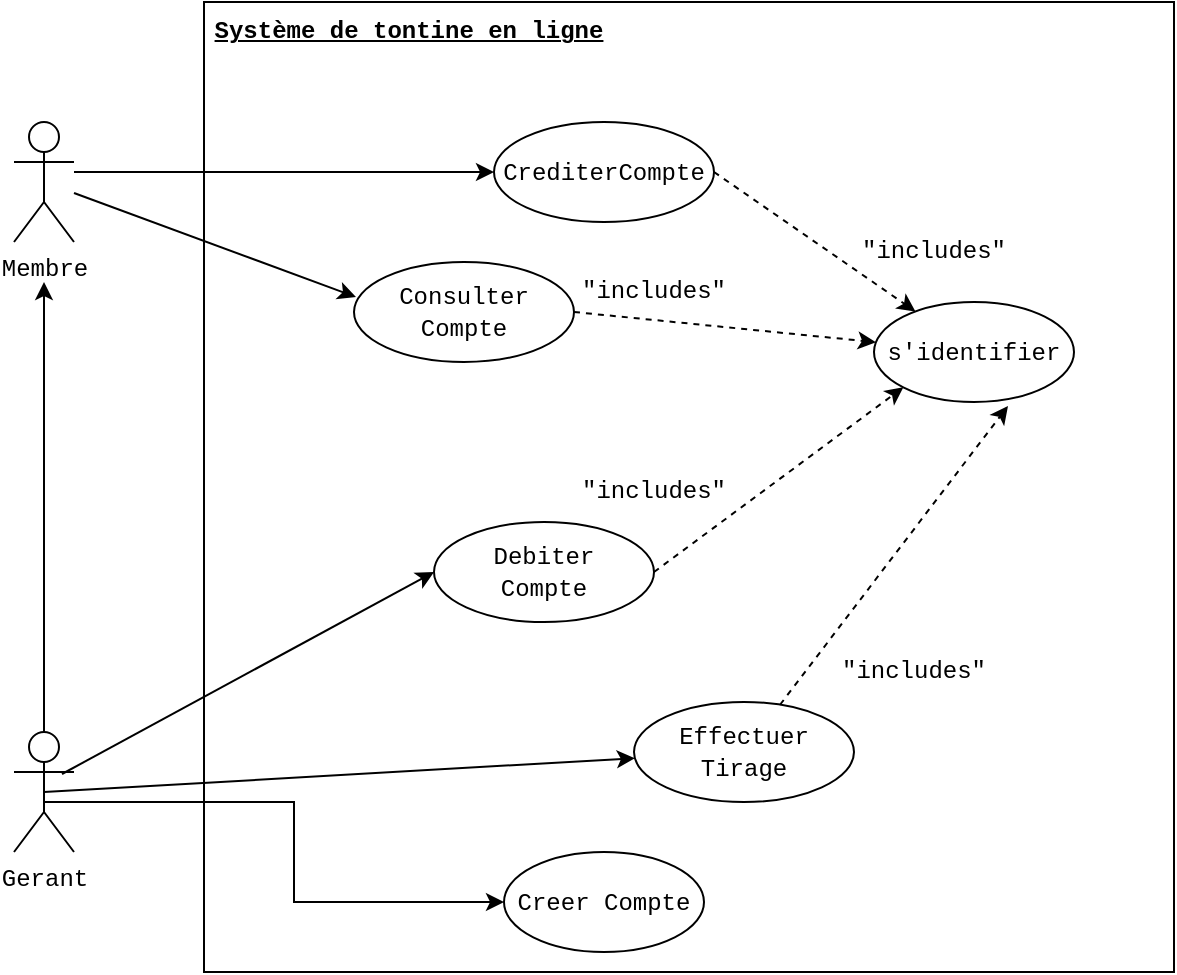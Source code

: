 <mxfile version="20.2.8" type="github">
  <diagram id="31mF7sV5bNmlcgV8FNhd" name="Page-1">
    <mxGraphModel dx="868" dy="492" grid="1" gridSize="10" guides="1" tooltips="1" connect="1" arrows="1" fold="1" page="1" pageScale="1" pageWidth="827" pageHeight="1169" math="0" shadow="0">
      <root>
        <mxCell id="0" />
        <mxCell id="1" parent="0" />
        <mxCell id="Hulxe-mmKqBzoYN5qqvB-1" value="" style="whiteSpace=wrap;html=1;aspect=fixed;" vertex="1" parent="1">
          <mxGeometry x="235" y="160" width="485" height="485" as="geometry" />
        </mxCell>
        <mxCell id="Hulxe-mmKqBzoYN5qqvB-2" value="&lt;font face=&quot;Courier New&quot;&gt;Creer Compte&lt;/font&gt;" style="ellipse;whiteSpace=wrap;html=1;" vertex="1" parent="1">
          <mxGeometry x="385" y="585" width="100" height="50" as="geometry" />
        </mxCell>
        <mxCell id="Hulxe-mmKqBzoYN5qqvB-4" value="&lt;font face=&quot;Courier New&quot;&gt;s&#39;identifier&lt;/font&gt;" style="ellipse;whiteSpace=wrap;html=1;" vertex="1" parent="1">
          <mxGeometry x="570" y="310" width="100" height="50" as="geometry" />
        </mxCell>
        <mxCell id="Hulxe-mmKqBzoYN5qqvB-5" value="&lt;font face=&quot;Courier New&quot;&gt;CrediterCompte&lt;/font&gt;" style="ellipse;whiteSpace=wrap;html=1;" vertex="1" parent="1">
          <mxGeometry x="380" y="220" width="110" height="50" as="geometry" />
        </mxCell>
        <mxCell id="Hulxe-mmKqBzoYN5qqvB-18" value="" style="edgeStyle=orthogonalEdgeStyle;rounded=0;orthogonalLoop=1;jettySize=auto;html=1;fontFamily=Courier New;entryX=0;entryY=0.5;entryDx=0;entryDy=0;" edge="1" parent="1" source="Hulxe-mmKqBzoYN5qqvB-6" target="Hulxe-mmKqBzoYN5qqvB-5">
          <mxGeometry relative="1" as="geometry">
            <Array as="points">
              <mxPoint x="250" y="245" />
              <mxPoint x="250" y="245" />
            </Array>
          </mxGeometry>
        </mxCell>
        <mxCell id="Hulxe-mmKqBzoYN5qqvB-6" value="Membre" style="shape=umlActor;verticalLabelPosition=bottom;verticalAlign=top;html=1;outlineConnect=0;fontFamily=Courier New;" vertex="1" parent="1">
          <mxGeometry x="140" y="220" width="30" height="60" as="geometry" />
        </mxCell>
        <mxCell id="Hulxe-mmKqBzoYN5qqvB-15" value="" style="edgeStyle=orthogonalEdgeStyle;rounded=0;orthogonalLoop=1;jettySize=auto;html=1;fontFamily=Courier New;" edge="1" parent="1" source="Hulxe-mmKqBzoYN5qqvB-7">
          <mxGeometry relative="1" as="geometry">
            <mxPoint x="155" y="300" as="targetPoint" />
          </mxGeometry>
        </mxCell>
        <mxCell id="Hulxe-mmKqBzoYN5qqvB-7" value="Gerant" style="shape=umlActor;verticalLabelPosition=bottom;verticalAlign=top;html=1;outlineConnect=0;fontFamily=Courier New;" vertex="1" parent="1">
          <mxGeometry x="140" y="525" width="30" height="60" as="geometry" />
        </mxCell>
        <mxCell id="Hulxe-mmKqBzoYN5qqvB-16" value="" style="edgeStyle=orthogonalEdgeStyle;rounded=0;orthogonalLoop=1;jettySize=auto;html=1;fontFamily=Courier New;entryX=0;entryY=0.5;entryDx=0;entryDy=0;exitX=0.5;exitY=0.5;exitDx=0;exitDy=0;exitPerimeter=0;" edge="1" parent="1" source="Hulxe-mmKqBzoYN5qqvB-7" target="Hulxe-mmKqBzoYN5qqvB-2">
          <mxGeometry relative="1" as="geometry">
            <mxPoint x="165" y="460" as="sourcePoint" />
            <mxPoint x="165" y="310" as="targetPoint" />
            <Array as="points">
              <mxPoint x="155" y="560" />
              <mxPoint x="280" y="560" />
              <mxPoint x="280" y="610" />
            </Array>
          </mxGeometry>
        </mxCell>
        <mxCell id="Hulxe-mmKqBzoYN5qqvB-21" value="" style="edgeStyle=none;orthogonalLoop=1;jettySize=auto;html=1;rounded=0;fontFamily=Courier New;exitX=1;exitY=0.5;exitDx=0;exitDy=0;dashed=1;" edge="1" parent="1" source="Hulxe-mmKqBzoYN5qqvB-5" target="Hulxe-mmKqBzoYN5qqvB-4">
          <mxGeometry width="80" relative="1" as="geometry">
            <mxPoint x="410" y="400" as="sourcePoint" />
            <mxPoint x="490" y="400" as="targetPoint" />
            <Array as="points" />
          </mxGeometry>
        </mxCell>
        <mxCell id="Hulxe-mmKqBzoYN5qqvB-23" value="&quot;includes&quot;" style="text;html=1;strokeColor=none;fillColor=none;align=center;verticalAlign=middle;whiteSpace=wrap;rounded=0;fontFamily=Courier New;rotation=0;" vertex="1" parent="1">
          <mxGeometry x="570" y="270" width="60" height="30" as="geometry" />
        </mxCell>
        <mxCell id="Hulxe-mmKqBzoYN5qqvB-24" value="&lt;font face=&quot;Courier New&quot;&gt;Effectuer Tirage&lt;/font&gt;" style="ellipse;whiteSpace=wrap;html=1;" vertex="1" parent="1">
          <mxGeometry x="450" y="510" width="110" height="50" as="geometry" />
        </mxCell>
        <mxCell id="Hulxe-mmKqBzoYN5qqvB-25" value="" style="edgeStyle=none;orthogonalLoop=1;jettySize=auto;html=1;rounded=0;fontFamily=Courier New;exitX=0.5;exitY=0.5;exitDx=0;exitDy=0;exitPerimeter=0;" edge="1" parent="1" source="Hulxe-mmKqBzoYN5qqvB-7" target="Hulxe-mmKqBzoYN5qqvB-24">
          <mxGeometry width="80" relative="1" as="geometry">
            <mxPoint x="260" y="440" as="sourcePoint" />
            <mxPoint x="340" y="440" as="targetPoint" />
            <Array as="points" />
          </mxGeometry>
        </mxCell>
        <mxCell id="Hulxe-mmKqBzoYN5qqvB-26" value="" style="edgeStyle=none;orthogonalLoop=1;jettySize=auto;html=1;rounded=0;fontFamily=Courier New;dashed=1;entryX=0.67;entryY=1.04;entryDx=0;entryDy=0;entryPerimeter=0;" edge="1" parent="1" source="Hulxe-mmKqBzoYN5qqvB-24" target="Hulxe-mmKqBzoYN5qqvB-4">
          <mxGeometry width="80" relative="1" as="geometry">
            <mxPoint x="414" y="340" as="sourcePoint" />
            <mxPoint x="486.444" y="436.592" as="targetPoint" />
            <Array as="points" />
          </mxGeometry>
        </mxCell>
        <mxCell id="Hulxe-mmKqBzoYN5qqvB-27" value="&quot;includes&quot;" style="text;html=1;strokeColor=none;fillColor=none;align=center;verticalAlign=middle;whiteSpace=wrap;rounded=0;fontFamily=Courier New;rotation=0;" vertex="1" parent="1">
          <mxGeometry x="560" y="480" width="60" height="30" as="geometry" />
        </mxCell>
        <mxCell id="Hulxe-mmKqBzoYN5qqvB-28" value="&lt;font face=&quot;Courier New&quot;&gt;Consulter Compte&lt;/font&gt;" style="ellipse;whiteSpace=wrap;html=1;" vertex="1" parent="1">
          <mxGeometry x="310" y="290" width="110" height="50" as="geometry" />
        </mxCell>
        <mxCell id="Hulxe-mmKqBzoYN5qqvB-29" value="" style="edgeStyle=none;orthogonalLoop=1;jettySize=auto;html=1;rounded=0;fontFamily=Courier New;entryX=0.009;entryY=0.35;entryDx=0;entryDy=0;entryPerimeter=0;" edge="1" parent="1" source="Hulxe-mmKqBzoYN5qqvB-6" target="Hulxe-mmKqBzoYN5qqvB-28">
          <mxGeometry width="80" relative="1" as="geometry">
            <mxPoint x="170" y="401.266" as="sourcePoint" />
            <mxPoint x="380.378" y="389.996" as="targetPoint" />
            <Array as="points" />
          </mxGeometry>
        </mxCell>
        <mxCell id="Hulxe-mmKqBzoYN5qqvB-30" value="" style="edgeStyle=none;orthogonalLoop=1;jettySize=auto;html=1;rounded=0;fontFamily=Courier New;dashed=1;exitX=1;exitY=0.5;exitDx=0;exitDy=0;" edge="1" parent="1" source="Hulxe-mmKqBzoYN5qqvB-28" target="Hulxe-mmKqBzoYN5qqvB-4">
          <mxGeometry width="80" relative="1" as="geometry">
            <mxPoint x="371.0" y="360.001" as="sourcePoint" />
            <mxPoint x="456.302" y="301.09" as="targetPoint" />
            <Array as="points" />
          </mxGeometry>
        </mxCell>
        <mxCell id="Hulxe-mmKqBzoYN5qqvB-33" value="&quot;includes&quot;" style="text;html=1;strokeColor=none;fillColor=none;align=center;verticalAlign=middle;whiteSpace=wrap;rounded=0;fontFamily=Courier New;rotation=0;" vertex="1" parent="1">
          <mxGeometry x="430" y="290" width="60" height="30" as="geometry" />
        </mxCell>
        <mxCell id="Hulxe-mmKqBzoYN5qqvB-36" value="&lt;font face=&quot;Courier New&quot;&gt;Debiter&lt;br&gt;Compte&lt;/font&gt;" style="ellipse;whiteSpace=wrap;html=1;" vertex="1" parent="1">
          <mxGeometry x="350" y="420" width="110" height="50" as="geometry" />
        </mxCell>
        <mxCell id="Hulxe-mmKqBzoYN5qqvB-37" value="" style="edgeStyle=none;orthogonalLoop=1;jettySize=auto;html=1;rounded=0;fontFamily=Courier New;entryX=0;entryY=0.5;entryDx=0;entryDy=0;exitX=0.8;exitY=0.35;exitDx=0;exitDy=0;exitPerimeter=0;" edge="1" parent="1" source="Hulxe-mmKqBzoYN5qqvB-7" target="Hulxe-mmKqBzoYN5qqvB-36">
          <mxGeometry width="80" relative="1" as="geometry">
            <mxPoint x="260" y="450" as="sourcePoint" />
            <mxPoint x="340" y="450" as="targetPoint" />
            <Array as="points" />
          </mxGeometry>
        </mxCell>
        <mxCell id="Hulxe-mmKqBzoYN5qqvB-38" value="" style="edgeStyle=none;orthogonalLoop=1;jettySize=auto;html=1;rounded=0;fontFamily=Courier New;dashed=1;exitX=1;exitY=0.5;exitDx=0;exitDy=0;entryX=0;entryY=1;entryDx=0;entryDy=0;" edge="1" parent="1" source="Hulxe-mmKqBzoYN5qqvB-36" target="Hulxe-mmKqBzoYN5qqvB-4">
          <mxGeometry width="80" relative="1" as="geometry">
            <mxPoint x="430" y="325" as="sourcePoint" />
            <mxPoint x="580.971" y="340.097" as="targetPoint" />
            <Array as="points" />
          </mxGeometry>
        </mxCell>
        <mxCell id="Hulxe-mmKqBzoYN5qqvB-39" value="&quot;includes&quot;" style="text;html=1;strokeColor=none;fillColor=none;align=center;verticalAlign=middle;whiteSpace=wrap;rounded=0;fontFamily=Courier New;rotation=0;" vertex="1" parent="1">
          <mxGeometry x="430" y="390" width="60" height="30" as="geometry" />
        </mxCell>
        <mxCell id="Hulxe-mmKqBzoYN5qqvB-41" value="Système de tontine en ligne" style="text;html=1;strokeColor=none;fillColor=none;align=center;verticalAlign=middle;whiteSpace=wrap;rounded=0;fontFamily=Courier New;fontStyle=5" vertex="1" parent="1">
          <mxGeometry x="235" y="160" width="205" height="30" as="geometry" />
        </mxCell>
      </root>
    </mxGraphModel>
  </diagram>
</mxfile>
